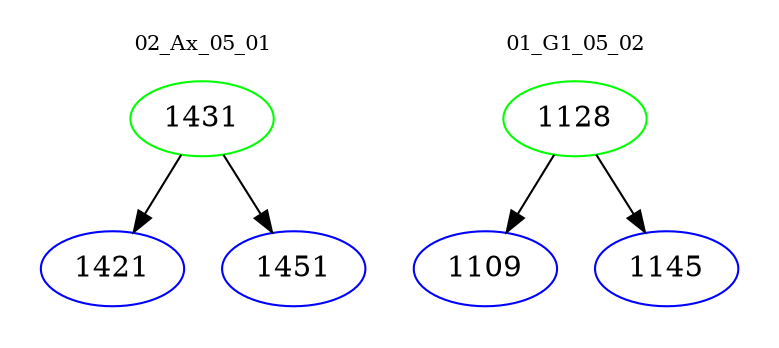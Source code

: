 digraph{
subgraph cluster_0 {
color = white
label = "02_Ax_05_01";
fontsize=10;
T0_1431 [label="1431", color="green"]
T0_1431 -> T0_1421 [color="black"]
T0_1421 [label="1421", color="blue"]
T0_1431 -> T0_1451 [color="black"]
T0_1451 [label="1451", color="blue"]
}
subgraph cluster_1 {
color = white
label = "01_G1_05_02";
fontsize=10;
T1_1128 [label="1128", color="green"]
T1_1128 -> T1_1109 [color="black"]
T1_1109 [label="1109", color="blue"]
T1_1128 -> T1_1145 [color="black"]
T1_1145 [label="1145", color="blue"]
}
}
